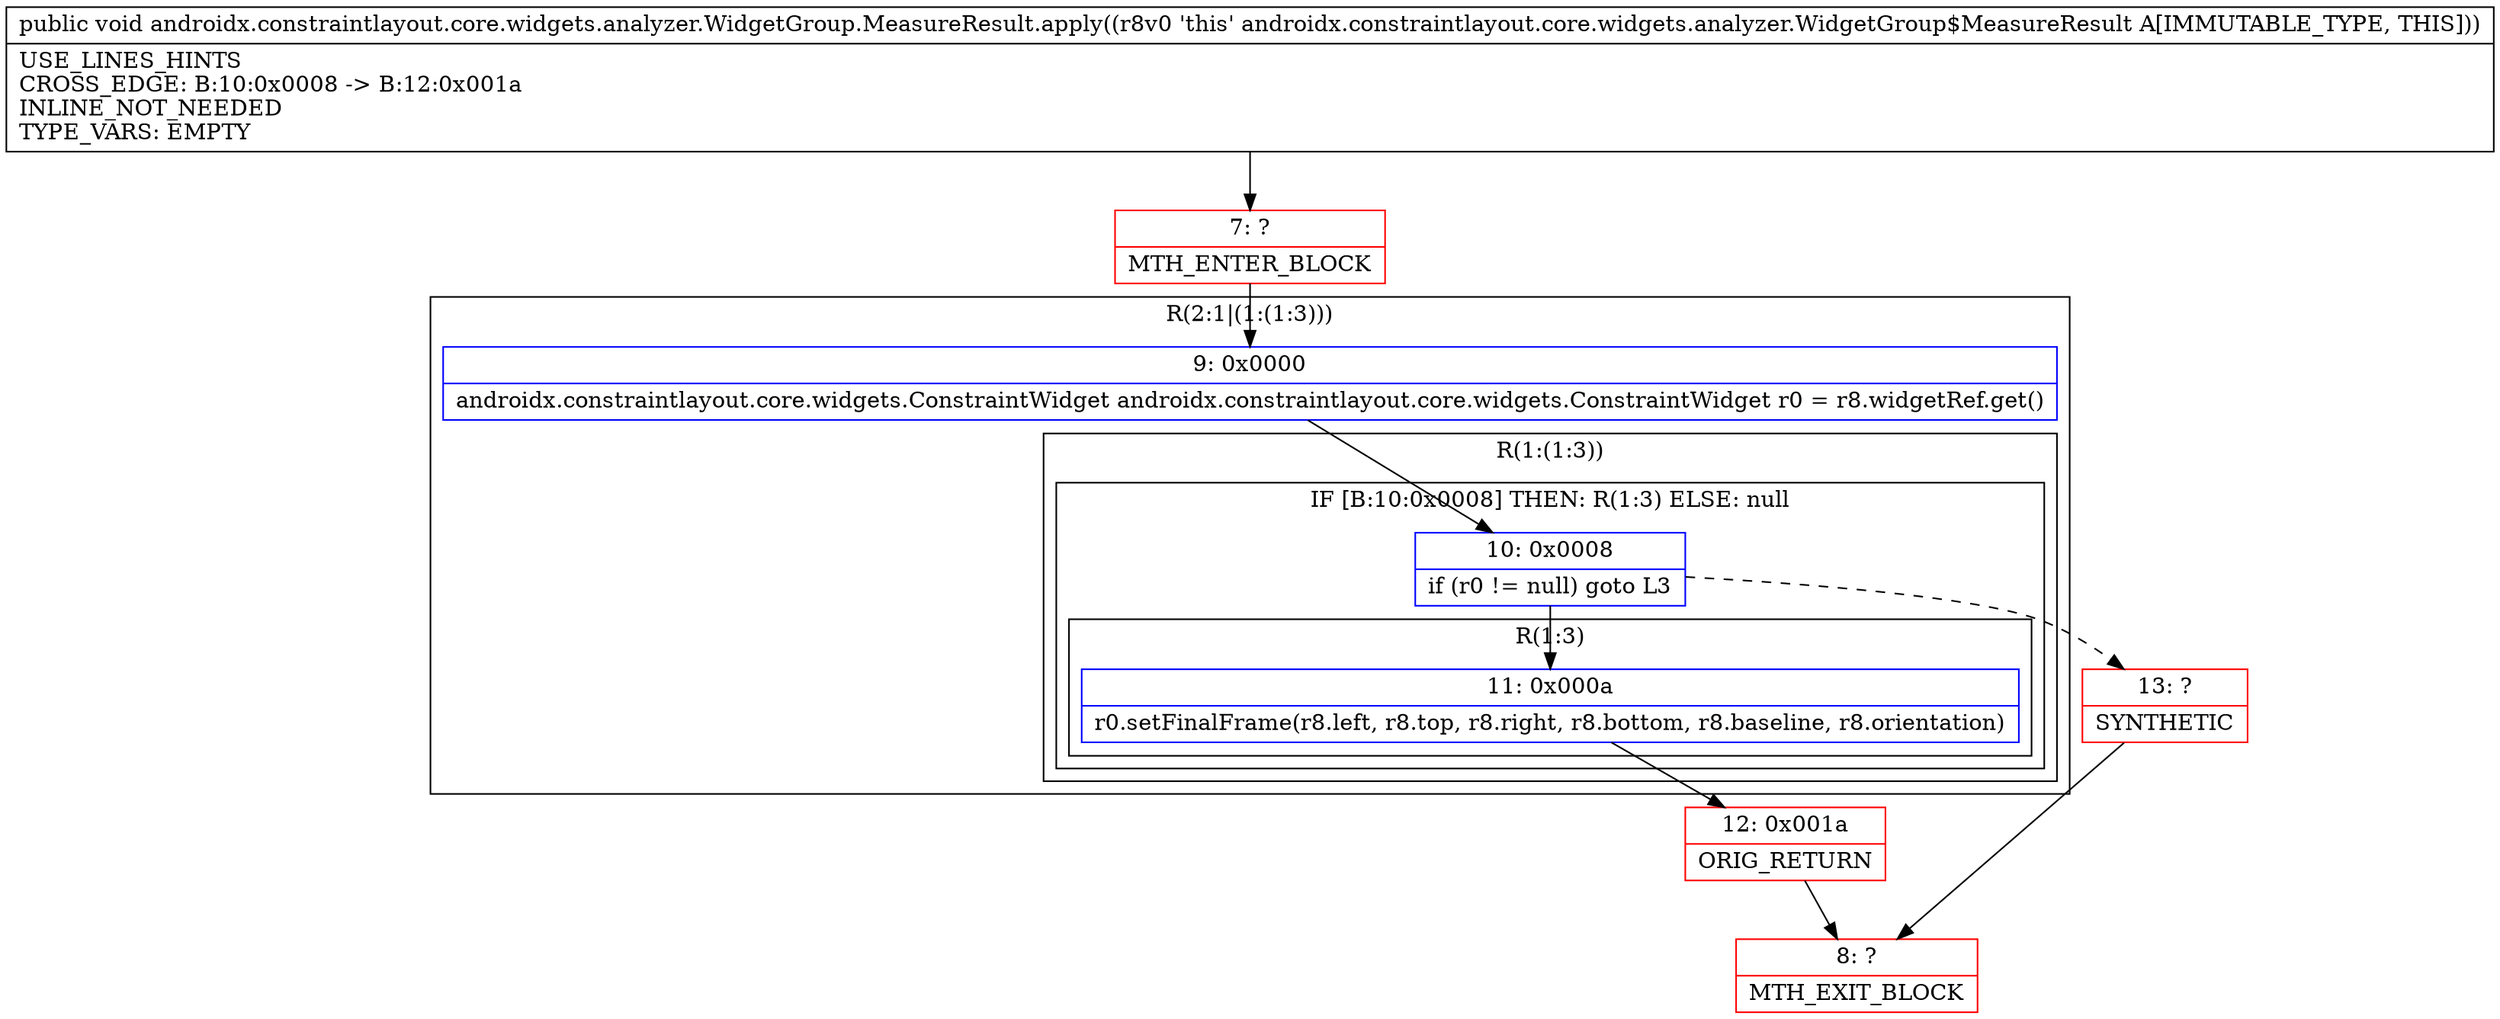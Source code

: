 digraph "CFG forandroidx.constraintlayout.core.widgets.analyzer.WidgetGroup.MeasureResult.apply()V" {
subgraph cluster_Region_1105924993 {
label = "R(2:1|(1:(1:3)))";
node [shape=record,color=blue];
Node_9 [shape=record,label="{9\:\ 0x0000|androidx.constraintlayout.core.widgets.ConstraintWidget androidx.constraintlayout.core.widgets.ConstraintWidget r0 = r8.widgetRef.get()\l}"];
subgraph cluster_Region_1205876112 {
label = "R(1:(1:3))";
node [shape=record,color=blue];
subgraph cluster_IfRegion_175102863 {
label = "IF [B:10:0x0008] THEN: R(1:3) ELSE: null";
node [shape=record,color=blue];
Node_10 [shape=record,label="{10\:\ 0x0008|if (r0 != null) goto L3\l}"];
subgraph cluster_Region_556199749 {
label = "R(1:3)";
node [shape=record,color=blue];
Node_11 [shape=record,label="{11\:\ 0x000a|r0.setFinalFrame(r8.left, r8.top, r8.right, r8.bottom, r8.baseline, r8.orientation)\l}"];
}
}
}
}
Node_7 [shape=record,color=red,label="{7\:\ ?|MTH_ENTER_BLOCK\l}"];
Node_12 [shape=record,color=red,label="{12\:\ 0x001a|ORIG_RETURN\l}"];
Node_8 [shape=record,color=red,label="{8\:\ ?|MTH_EXIT_BLOCK\l}"];
Node_13 [shape=record,color=red,label="{13\:\ ?|SYNTHETIC\l}"];
MethodNode[shape=record,label="{public void androidx.constraintlayout.core.widgets.analyzer.WidgetGroup.MeasureResult.apply((r8v0 'this' androidx.constraintlayout.core.widgets.analyzer.WidgetGroup$MeasureResult A[IMMUTABLE_TYPE, THIS]))  | USE_LINES_HINTS\lCROSS_EDGE: B:10:0x0008 \-\> B:12:0x001a\lINLINE_NOT_NEEDED\lTYPE_VARS: EMPTY\l}"];
MethodNode -> Node_7;Node_9 -> Node_10;
Node_10 -> Node_11;
Node_10 -> Node_13[style=dashed];
Node_11 -> Node_12;
Node_7 -> Node_9;
Node_12 -> Node_8;
Node_13 -> Node_8;
}

